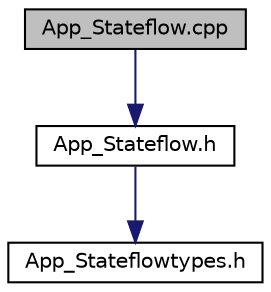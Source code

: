 digraph "App_Stateflow.cpp"
{
 // INTERACTIVE_SVG=YES
 // LATEX_PDF_SIZE
  bgcolor="transparent";
  edge [fontname="Helvetica",fontsize="10",labelfontname="Helvetica",labelfontsize="10"];
  node [fontname="Helvetica",fontsize="10",shape=record];
  Node0 [label="App_Stateflow.cpp",height=0.2,width=0.4,color="black", fillcolor="grey75", style="filled", fontcolor="black",tooltip="Application file for Stateflow."];
  Node0 -> Node1 [color="midnightblue",fontsize="10",style="solid",fontname="Helvetica"];
  Node1 [label="App_Stateflow.h",height=0.2,width=0.4,color="black",URL="$_app___stateflow_8h.html",tooltip="Application file for Stateflow."];
  Node1 -> Node2 [color="midnightblue",fontsize="10",style="solid",fontname="Helvetica"];
  Node2 [label="App_Stateflowtypes.h",height=0.2,width=0.4,color="black",URL="$_app___stateflowtypes_8h.html",tooltip="Application file for Stateflowtypes."];
}
